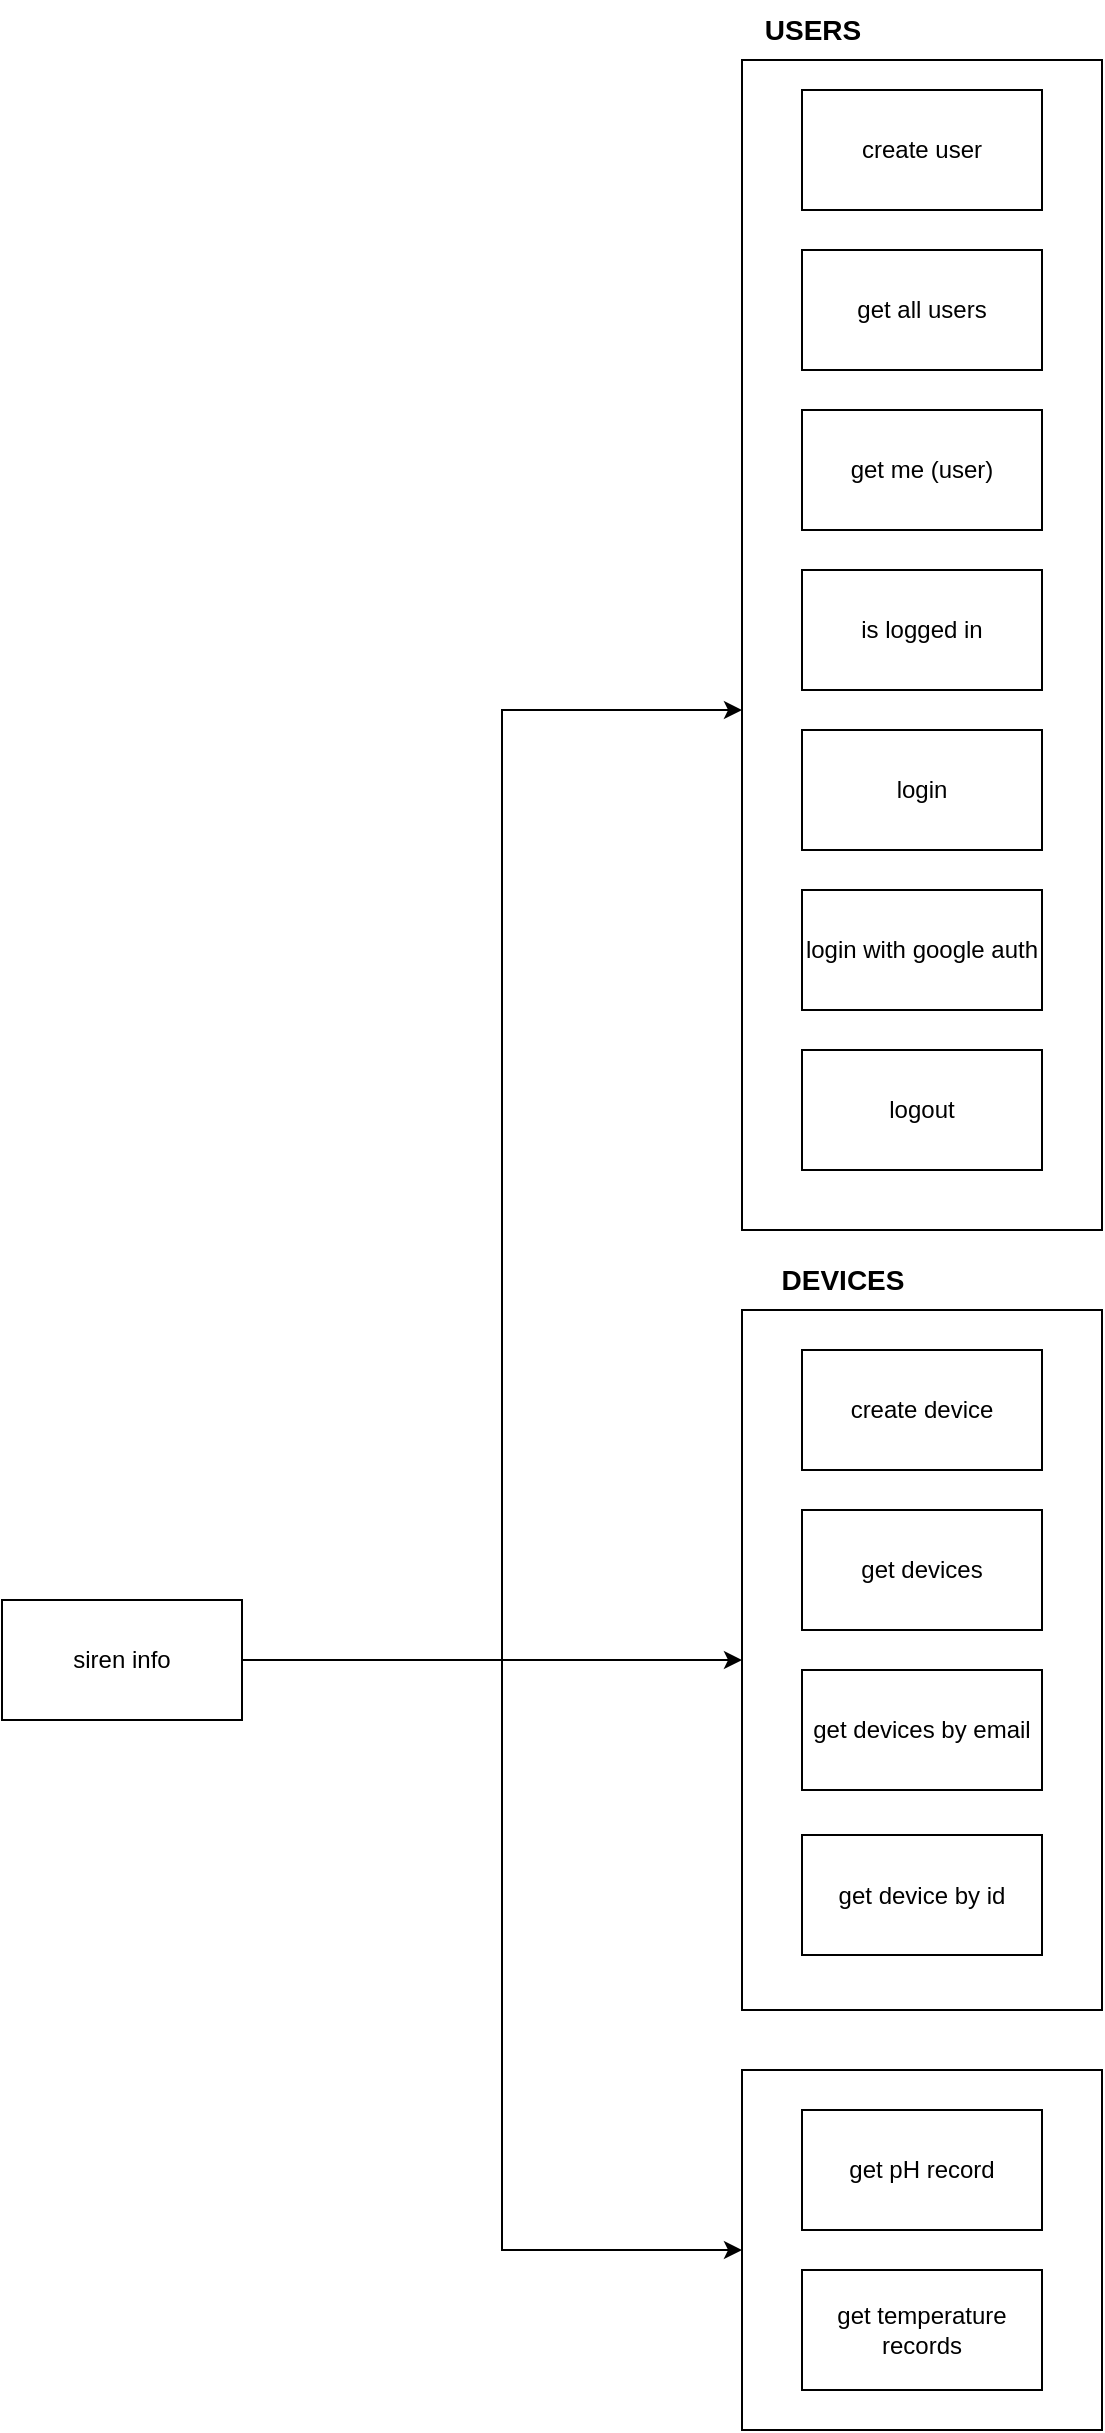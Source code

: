 <mxfile version="21.1.2" type="device">
  <diagram name="Página-1" id="ihRKPk6wsEc9u6PAwq4E">
    <mxGraphModel dx="1500" dy="887" grid="1" gridSize="10" guides="1" tooltips="1" connect="1" arrows="1" fold="1" page="1" pageScale="1" pageWidth="827" pageHeight="1169" math="0" shadow="0">
      <root>
        <mxCell id="0" />
        <mxCell id="1" parent="0" />
        <mxCell id="hfXmcmda21k2ZTeSY7wa-4" value="" style="rounded=0;whiteSpace=wrap;html=1;" vertex="1" parent="1">
          <mxGeometry x="370" y="65" width="180" height="585" as="geometry" />
        </mxCell>
        <mxCell id="hfXmcmda21k2ZTeSY7wa-3" value="create user" style="rounded=0;whiteSpace=wrap;html=1;" vertex="1" parent="1">
          <mxGeometry x="400" y="80" width="120" height="60" as="geometry" />
        </mxCell>
        <mxCell id="hfXmcmda21k2ZTeSY7wa-5" value="is logged in" style="rounded=0;whiteSpace=wrap;html=1;" vertex="1" parent="1">
          <mxGeometry x="400" y="320" width="120" height="60" as="geometry" />
        </mxCell>
        <mxCell id="hfXmcmda21k2ZTeSY7wa-6" value="login" style="rounded=0;whiteSpace=wrap;html=1;" vertex="1" parent="1">
          <mxGeometry x="400" y="400" width="120" height="60" as="geometry" />
        </mxCell>
        <mxCell id="hfXmcmda21k2ZTeSY7wa-7" value="logout" style="rounded=0;whiteSpace=wrap;html=1;" vertex="1" parent="1">
          <mxGeometry x="400" y="560" width="120" height="60" as="geometry" />
        </mxCell>
        <mxCell id="hfXmcmda21k2ZTeSY7wa-8" value="login with google auth" style="rounded=0;whiteSpace=wrap;html=1;" vertex="1" parent="1">
          <mxGeometry x="400" y="480" width="120" height="60" as="geometry" />
        </mxCell>
        <mxCell id="hfXmcmda21k2ZTeSY7wa-9" value="get all users" style="rounded=0;whiteSpace=wrap;html=1;" vertex="1" parent="1">
          <mxGeometry x="400" y="160" width="120" height="60" as="geometry" />
        </mxCell>
        <mxCell id="hfXmcmda21k2ZTeSY7wa-10" value="get me (user)" style="rounded=0;whiteSpace=wrap;html=1;" vertex="1" parent="1">
          <mxGeometry x="400" y="240" width="120" height="60" as="geometry" />
        </mxCell>
        <mxCell id="hfXmcmda21k2ZTeSY7wa-11" value="USERS" style="text;html=1;align=center;verticalAlign=middle;resizable=0;points=[];autosize=1;strokeColor=none;fillColor=none;fontStyle=1;fontSize=14;" vertex="1" parent="1">
          <mxGeometry x="370" y="35" width="70" height="30" as="geometry" />
        </mxCell>
        <mxCell id="hfXmcmda21k2ZTeSY7wa-17" style="edgeStyle=orthogonalEdgeStyle;rounded=0;orthogonalLoop=1;jettySize=auto;html=1;" edge="1" parent="1" source="hfXmcmda21k2ZTeSY7wa-13" target="hfXmcmda21k2ZTeSY7wa-14">
          <mxGeometry relative="1" as="geometry" />
        </mxCell>
        <mxCell id="hfXmcmda21k2ZTeSY7wa-27" style="edgeStyle=orthogonalEdgeStyle;rounded=0;orthogonalLoop=1;jettySize=auto;html=1;" edge="1" parent="1" source="hfXmcmda21k2ZTeSY7wa-13" target="hfXmcmda21k2ZTeSY7wa-4">
          <mxGeometry relative="1" as="geometry">
            <Array as="points">
              <mxPoint x="250" y="865" />
              <mxPoint x="250" y="390" />
            </Array>
          </mxGeometry>
        </mxCell>
        <mxCell id="hfXmcmda21k2ZTeSY7wa-28" style="edgeStyle=orthogonalEdgeStyle;rounded=0;orthogonalLoop=1;jettySize=auto;html=1;entryX=0;entryY=0.5;entryDx=0;entryDy=0;" edge="1" parent="1" source="hfXmcmda21k2ZTeSY7wa-13" target="hfXmcmda21k2ZTeSY7wa-22">
          <mxGeometry relative="1" as="geometry">
            <Array as="points">
              <mxPoint x="250" y="865" />
              <mxPoint x="250" y="1160" />
            </Array>
          </mxGeometry>
        </mxCell>
        <mxCell id="hfXmcmda21k2ZTeSY7wa-13" value="siren info" style="rounded=0;whiteSpace=wrap;html=1;" vertex="1" parent="1">
          <mxGeometry y="835" width="120" height="60" as="geometry" />
        </mxCell>
        <mxCell id="hfXmcmda21k2ZTeSY7wa-14" value="" style="rounded=0;whiteSpace=wrap;html=1;" vertex="1" parent="1">
          <mxGeometry x="370" y="690" width="180" height="350" as="geometry" />
        </mxCell>
        <mxCell id="hfXmcmda21k2ZTeSY7wa-15" value="DEVICES" style="text;html=1;align=center;verticalAlign=middle;resizable=0;points=[];autosize=1;strokeColor=none;fillColor=none;fontStyle=1;fontSize=14;" vertex="1" parent="1">
          <mxGeometry x="380" y="660" width="80" height="30" as="geometry" />
        </mxCell>
        <mxCell id="hfXmcmda21k2ZTeSY7wa-18" value="create device" style="rounded=0;whiteSpace=wrap;html=1;" vertex="1" parent="1">
          <mxGeometry x="400" y="710" width="120" height="60" as="geometry" />
        </mxCell>
        <mxCell id="hfXmcmda21k2ZTeSY7wa-19" value="get devices" style="rounded=0;whiteSpace=wrap;html=1;" vertex="1" parent="1">
          <mxGeometry x="400" y="790" width="120" height="60" as="geometry" />
        </mxCell>
        <mxCell id="hfXmcmda21k2ZTeSY7wa-20" value="get device by id" style="rounded=0;whiteSpace=wrap;html=1;" vertex="1" parent="1">
          <mxGeometry x="400" y="952.5" width="120" height="60" as="geometry" />
        </mxCell>
        <mxCell id="hfXmcmda21k2ZTeSY7wa-21" value="get devices by email" style="rounded=0;whiteSpace=wrap;html=1;" vertex="1" parent="1">
          <mxGeometry x="400" y="870" width="120" height="60" as="geometry" />
        </mxCell>
        <mxCell id="hfXmcmda21k2ZTeSY7wa-22" value="" style="rounded=0;whiteSpace=wrap;html=1;" vertex="1" parent="1">
          <mxGeometry x="370" y="1070" width="180" height="180" as="geometry" />
        </mxCell>
        <mxCell id="hfXmcmda21k2ZTeSY7wa-23" value="get pH record" style="rounded=0;whiteSpace=wrap;html=1;" vertex="1" parent="1">
          <mxGeometry x="400" y="1090" width="120" height="60" as="geometry" />
        </mxCell>
        <mxCell id="hfXmcmda21k2ZTeSY7wa-24" value="get temperature records" style="rounded=0;whiteSpace=wrap;html=1;" vertex="1" parent="1">
          <mxGeometry x="400" y="1170" width="120" height="60" as="geometry" />
        </mxCell>
      </root>
    </mxGraphModel>
  </diagram>
</mxfile>
